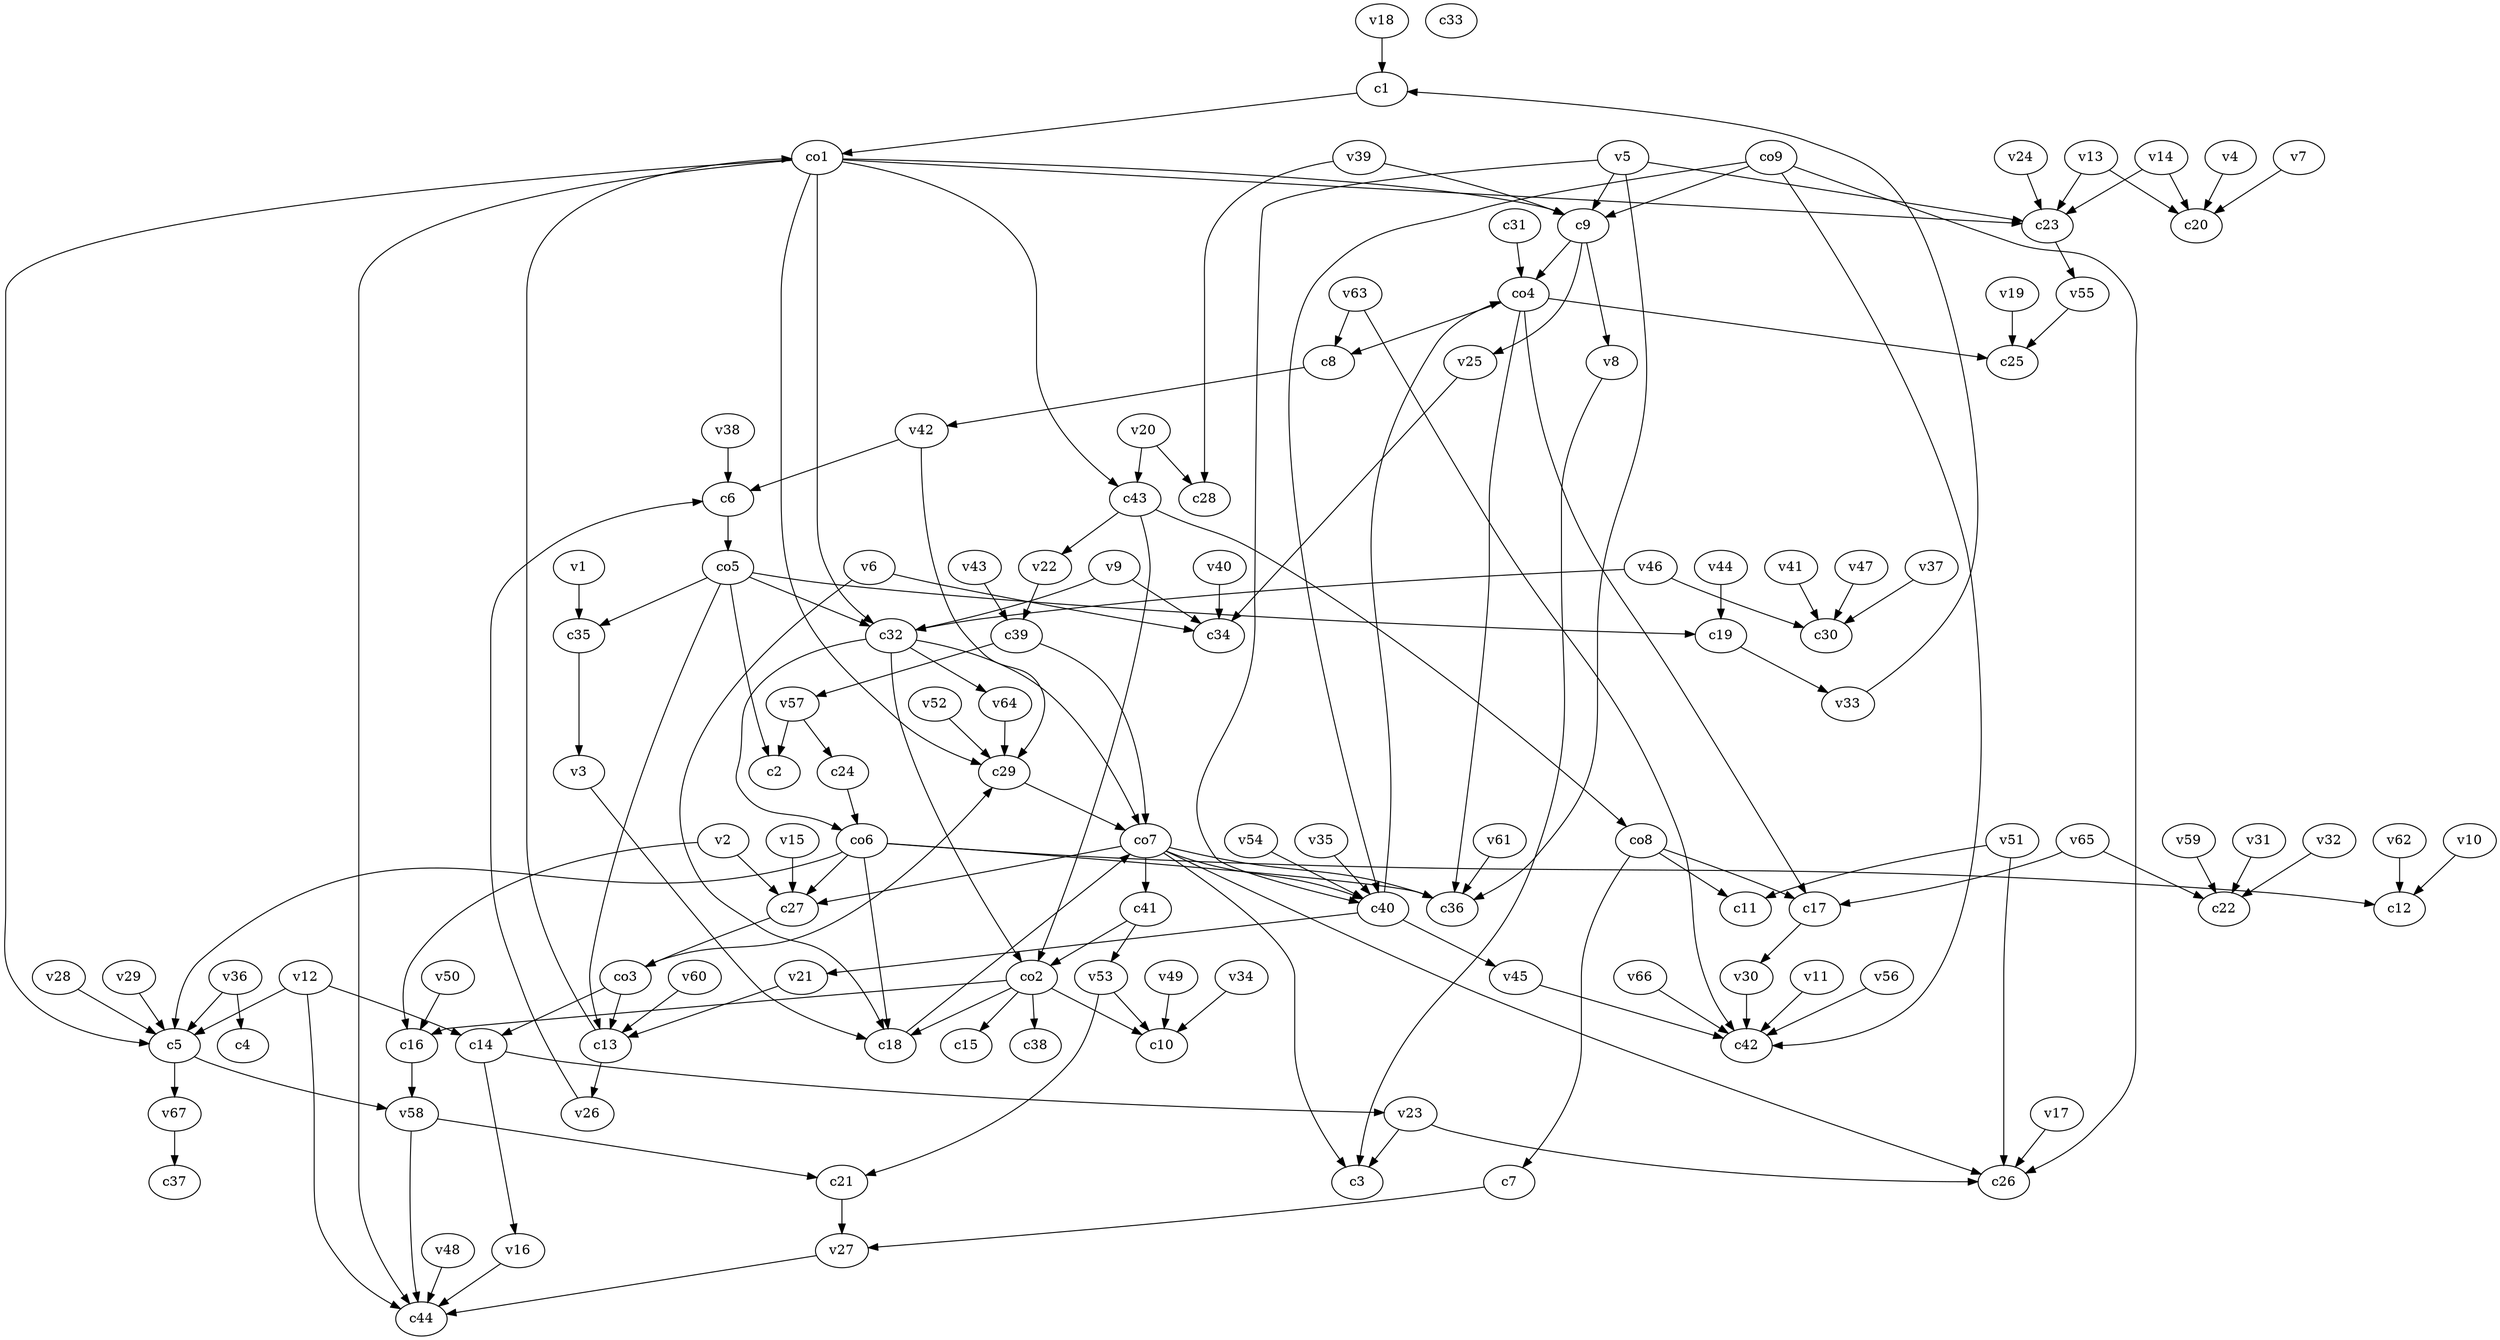 strict digraph  {
c1;
c2;
c3;
c4;
c5;
c6;
c7;
c8;
c9;
c10;
c11;
c12;
c13;
c14;
c15;
c16;
c17;
c18;
c19;
c20;
c21;
c22;
c23;
c24;
c25;
c26;
c27;
c28;
c29;
c30;
c31;
c32;
c33;
c34;
c35;
c36;
c37;
c38;
c39;
c40;
c41;
c42;
c43;
c44;
v1;
v2;
v3;
v4;
v5;
v6;
v7;
v8;
v9;
v10;
v11;
v12;
v13;
v14;
v15;
v16;
v17;
v18;
v19;
v20;
v21;
v22;
v23;
v24;
v25;
v26;
v27;
v28;
v29;
v30;
v31;
v32;
v33;
v34;
v35;
v36;
v37;
v38;
v39;
v40;
v41;
v42;
v43;
v44;
v45;
v46;
v47;
v48;
v49;
v50;
v51;
v52;
v53;
v54;
v55;
v56;
v57;
v58;
v59;
v60;
v61;
v62;
v63;
v64;
v65;
v66;
v67;
co1;
co2;
co3;
co4;
co5;
co6;
co7;
co8;
co9;
c1 -> co1  [weight=1];
c5 -> v58  [weight=1];
c5 -> v67  [weight=1];
c6 -> co5  [weight=1];
c7 -> v27  [weight=1];
c8 -> v42  [weight=1];
c9 -> v25  [weight=1];
c9 -> co4  [weight=1];
c9 -> v8  [weight=1];
c13 -> v26  [weight=1];
c13 -> co1  [weight=1];
c14 -> v23  [weight=1];
c14 -> v16  [weight=1];
c16 -> v58  [weight=1];
c17 -> v30  [weight=1];
c18 -> co7  [weight=1];
c19 -> v33  [weight=1];
c21 -> v27  [weight=1];
c23 -> v55  [weight=1];
c24 -> co6  [weight=1];
c27 -> co3  [weight=1];
c29 -> co7  [weight=1];
c31 -> co4  [weight=1];
c32 -> co7  [weight=1];
c32 -> co6  [weight=1];
c32 -> co2  [weight=1];
c32 -> v64  [weight=1];
c35 -> v3  [weight=1];
c39 -> v57  [weight=1];
c39 -> co7  [weight=1];
c40 -> v45  [weight=1];
c40 -> v21  [weight=1];
c40 -> co4  [weight=1];
c41 -> v53  [weight=1];
c41 -> co2  [weight=1];
c43 -> v22  [weight=1];
c43 -> co2  [weight=1];
c43 -> co8  [weight=1];
v1 -> c35  [weight=1];
v2 -> c27  [weight=1];
v2 -> c16  [weight=1];
v3 -> c18  [weight=1];
v4 -> c20  [weight=1];
v5 -> c23  [weight=1];
v5 -> c36  [weight=1];
v5 -> c40  [weight=1];
v5 -> c9  [weight=1];
v6 -> c18  [weight=1];
v6 -> c34  [weight=1];
v7 -> c20  [weight=1];
v8 -> c3  [weight=1];
v9 -> c34  [weight=1];
v9 -> c32  [weight=1];
v10 -> c12  [weight=1];
v11 -> c42  [weight=1];
v12 -> c14  [weight=1];
v12 -> c5  [weight=1];
v12 -> c44  [weight=1];
v13 -> c23  [weight=1];
v13 -> c20  [weight=1];
v14 -> c20  [weight=1];
v14 -> c23  [weight=1];
v15 -> c27  [weight=1];
v16 -> c44  [weight=1];
v17 -> c26  [weight=1];
v18 -> c1  [weight=1];
v19 -> c25  [weight=1];
v20 -> c28  [weight=1];
v20 -> c43  [weight=1];
v21 -> c13  [weight=1];
v22 -> c39  [weight=1];
v23 -> c3  [weight=1];
v23 -> c26  [weight=1];
v24 -> c23  [weight=1];
v25 -> c34  [weight=1];
v26 -> c6  [weight=1];
v27 -> c44  [weight=1];
v28 -> c5  [weight=1];
v29 -> c5  [weight=1];
v30 -> c42  [weight=1];
v31 -> c22  [weight=1];
v32 -> c22  [weight=1];
v33 -> c1  [weight=1];
v34 -> c10  [weight=1];
v35 -> c40  [weight=1];
v36 -> c5  [weight=1];
v36 -> c4  [weight=1];
v37 -> c30  [weight=1];
v38 -> c6  [weight=1];
v39 -> c9  [weight=1];
v39 -> c28  [weight=1];
v40 -> c34  [weight=1];
v41 -> c30  [weight=1];
v42 -> c29  [weight=1];
v42 -> c6  [weight=1];
v43 -> c39  [weight=1];
v44 -> c19  [weight=1];
v45 -> c42  [weight=1];
v46 -> c30  [weight=1];
v46 -> c32  [weight=1];
v47 -> c30  [weight=1];
v48 -> c44  [weight=1];
v49 -> c10  [weight=1];
v50 -> c16  [weight=1];
v51 -> c11  [weight=1];
v51 -> c26  [weight=1];
v52 -> c29  [weight=1];
v53 -> c10  [weight=1];
v53 -> c21  [weight=1];
v54 -> c40  [weight=1];
v55 -> c25  [weight=1];
v56 -> c42  [weight=1];
v57 -> c2  [weight=1];
v57 -> c24  [weight=1];
v58 -> c44  [weight=1];
v58 -> c21  [weight=1];
v59 -> c22  [weight=1];
v60 -> c13  [weight=1];
v61 -> c36  [weight=1];
v62 -> c12  [weight=1];
v63 -> c8  [weight=1];
v63 -> c42  [weight=1];
v64 -> c29  [weight=1];
v65 -> c22  [weight=1];
v65 -> c17  [weight=1];
v66 -> c42  [weight=1];
v67 -> c37  [weight=1];
co1 -> c29  [weight=1];
co1 -> c23  [weight=1];
co1 -> c43  [weight=1];
co1 -> c44  [weight=1];
co1 -> c9  [weight=1];
co1 -> c5  [weight=1];
co1 -> c32  [weight=1];
co2 -> c10  [weight=1];
co2 -> c38  [weight=1];
co2 -> c15  [weight=1];
co2 -> c16  [weight=1];
co2 -> c18  [weight=1];
co3 -> c13  [weight=1];
co3 -> c29  [weight=1];
co3 -> c14  [weight=1];
co4 -> c17  [weight=1];
co4 -> c36  [weight=1];
co4 -> c25  [weight=1];
co4 -> c8  [weight=1];
co5 -> c2  [weight=1];
co5 -> c35  [weight=1];
co5 -> c13  [weight=1];
co5 -> c19  [weight=1];
co5 -> c32  [weight=1];
co6 -> c12  [weight=1];
co6 -> c36  [weight=1];
co6 -> c5  [weight=1];
co6 -> c18  [weight=1];
co6 -> c27  [weight=1];
co7 -> c26  [weight=1];
co7 -> c36  [weight=1];
co7 -> c3  [weight=1];
co7 -> c27  [weight=1];
co7 -> c41  [weight=1];
co7 -> c40  [weight=1];
co8 -> c7  [weight=1];
co8 -> c17  [weight=1];
co8 -> c11  [weight=1];
co9 -> c9  [weight=1];
co9 -> c40  [weight=1];
co9 -> c26  [weight=1];
co9 -> c42  [weight=1];
}
